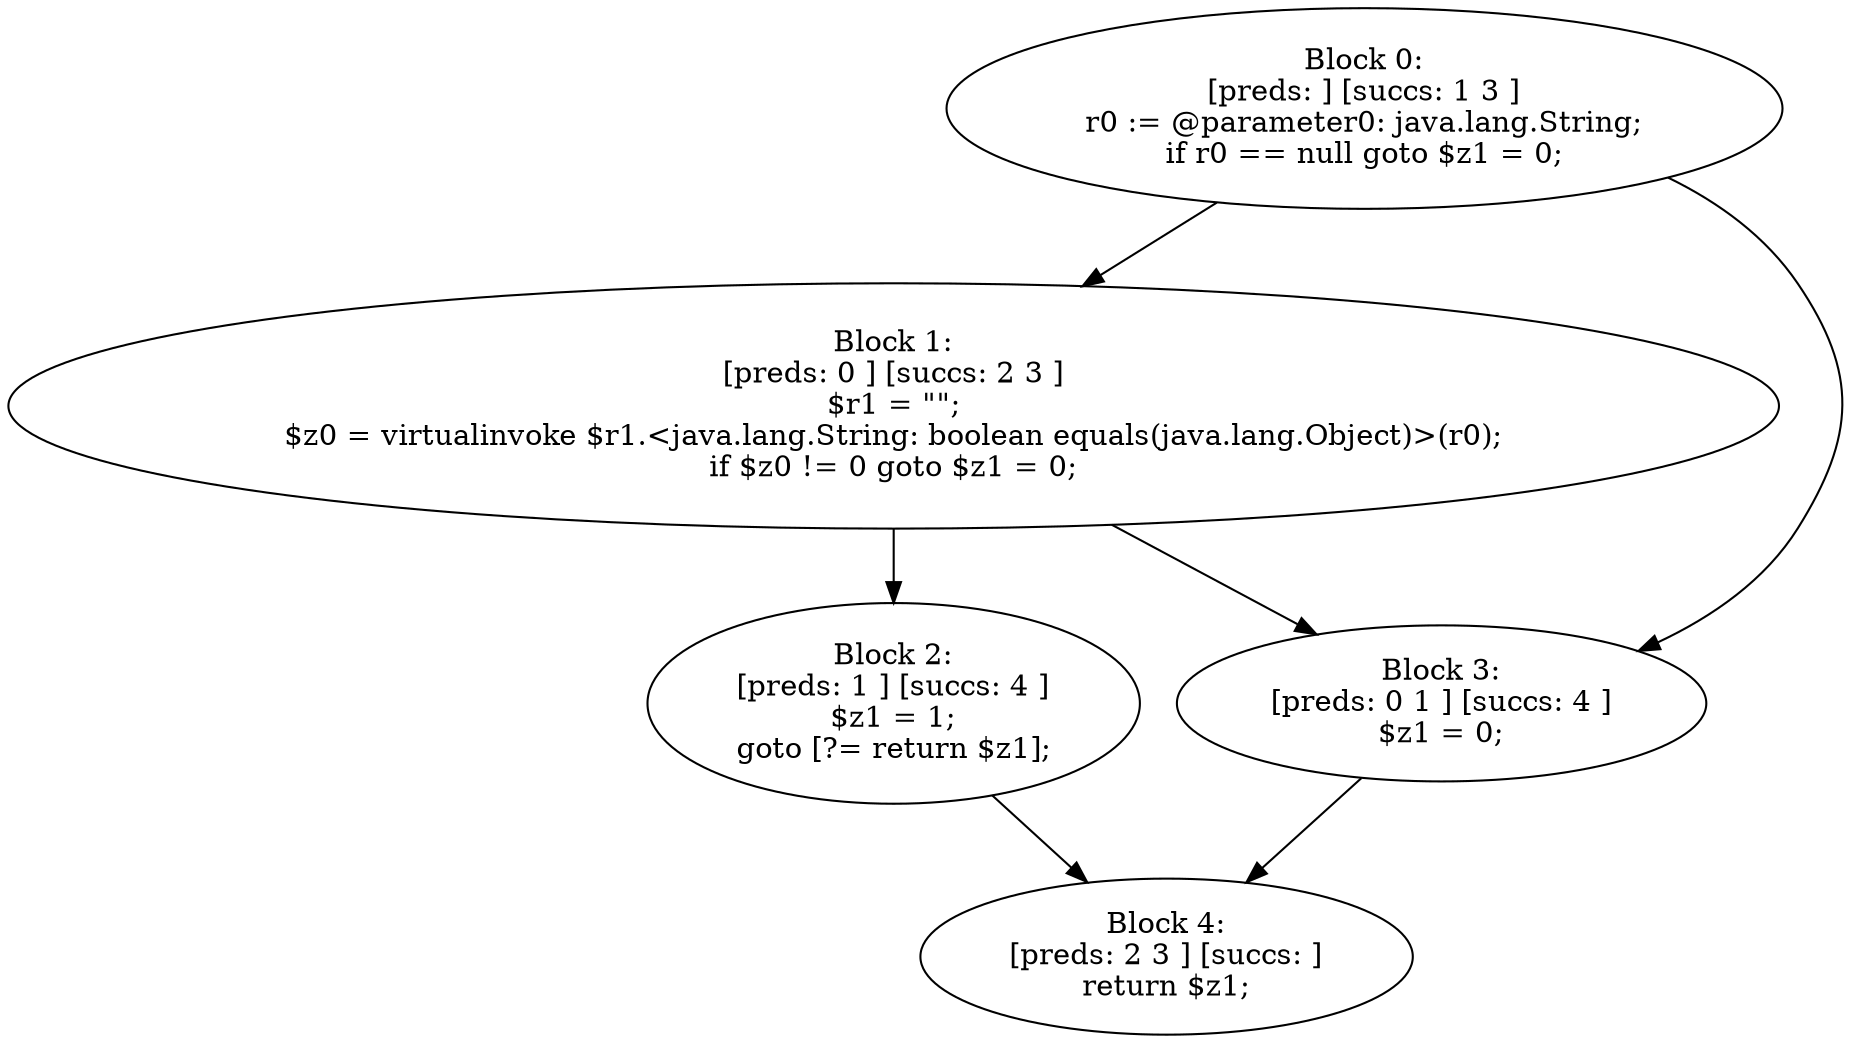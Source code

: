 digraph "unitGraph" {
    "Block 0:
[preds: ] [succs: 1 3 ]
r0 := @parameter0: java.lang.String;
if r0 == null goto $z1 = 0;
"
    "Block 1:
[preds: 0 ] [succs: 2 3 ]
$r1 = \"\";
$z0 = virtualinvoke $r1.<java.lang.String: boolean equals(java.lang.Object)>(r0);
if $z0 != 0 goto $z1 = 0;
"
    "Block 2:
[preds: 1 ] [succs: 4 ]
$z1 = 1;
goto [?= return $z1];
"
    "Block 3:
[preds: 0 1 ] [succs: 4 ]
$z1 = 0;
"
    "Block 4:
[preds: 2 3 ] [succs: ]
return $z1;
"
    "Block 0:
[preds: ] [succs: 1 3 ]
r0 := @parameter0: java.lang.String;
if r0 == null goto $z1 = 0;
"->"Block 1:
[preds: 0 ] [succs: 2 3 ]
$r1 = \"\";
$z0 = virtualinvoke $r1.<java.lang.String: boolean equals(java.lang.Object)>(r0);
if $z0 != 0 goto $z1 = 0;
";
    "Block 0:
[preds: ] [succs: 1 3 ]
r0 := @parameter0: java.lang.String;
if r0 == null goto $z1 = 0;
"->"Block 3:
[preds: 0 1 ] [succs: 4 ]
$z1 = 0;
";
    "Block 1:
[preds: 0 ] [succs: 2 3 ]
$r1 = \"\";
$z0 = virtualinvoke $r1.<java.lang.String: boolean equals(java.lang.Object)>(r0);
if $z0 != 0 goto $z1 = 0;
"->"Block 2:
[preds: 1 ] [succs: 4 ]
$z1 = 1;
goto [?= return $z1];
";
    "Block 1:
[preds: 0 ] [succs: 2 3 ]
$r1 = \"\";
$z0 = virtualinvoke $r1.<java.lang.String: boolean equals(java.lang.Object)>(r0);
if $z0 != 0 goto $z1 = 0;
"->"Block 3:
[preds: 0 1 ] [succs: 4 ]
$z1 = 0;
";
    "Block 2:
[preds: 1 ] [succs: 4 ]
$z1 = 1;
goto [?= return $z1];
"->"Block 4:
[preds: 2 3 ] [succs: ]
return $z1;
";
    "Block 3:
[preds: 0 1 ] [succs: 4 ]
$z1 = 0;
"->"Block 4:
[preds: 2 3 ] [succs: ]
return $z1;
";
}
